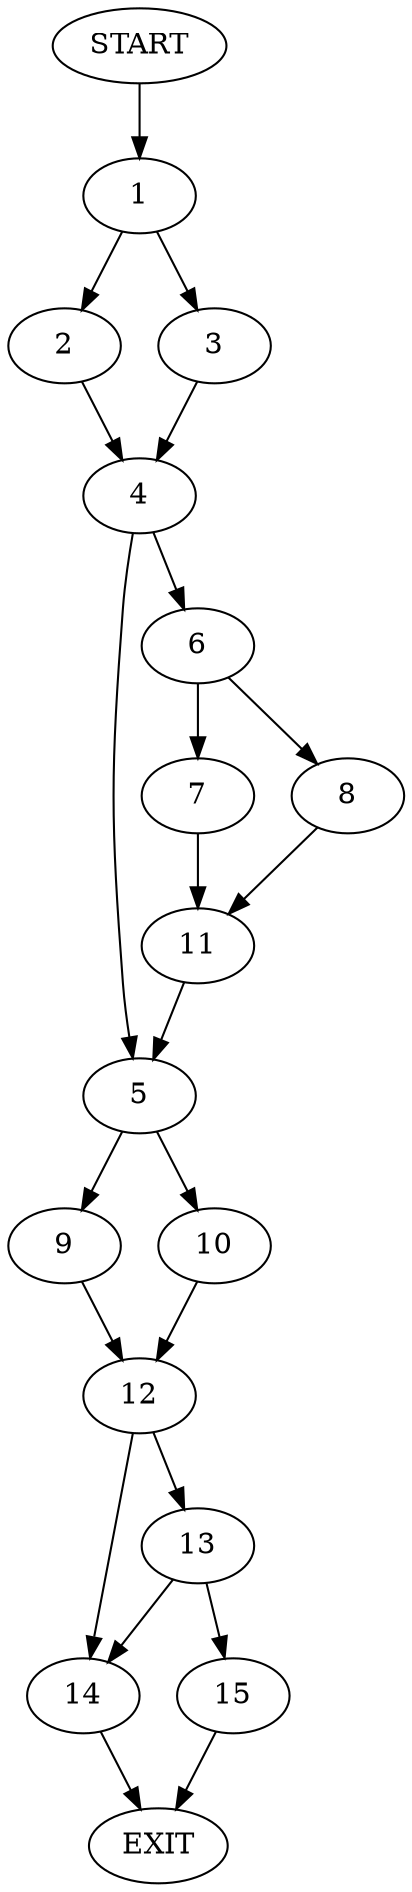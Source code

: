 digraph {
0 [label="START"]
16 [label="EXIT"]
0 -> 1
1 -> 2
1 -> 3
2 -> 4
3 -> 4
4 -> 5
4 -> 6
6 -> 7
6 -> 8
5 -> 9
5 -> 10
7 -> 11
8 -> 11
11 -> 5
10 -> 12
9 -> 12
12 -> 13
12 -> 14
13 -> 15
13 -> 14
14 -> 16
15 -> 16
}
